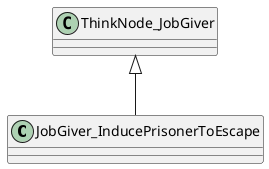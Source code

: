 @startuml
class JobGiver_InducePrisonerToEscape {
}
ThinkNode_JobGiver <|-- JobGiver_InducePrisonerToEscape
@enduml
